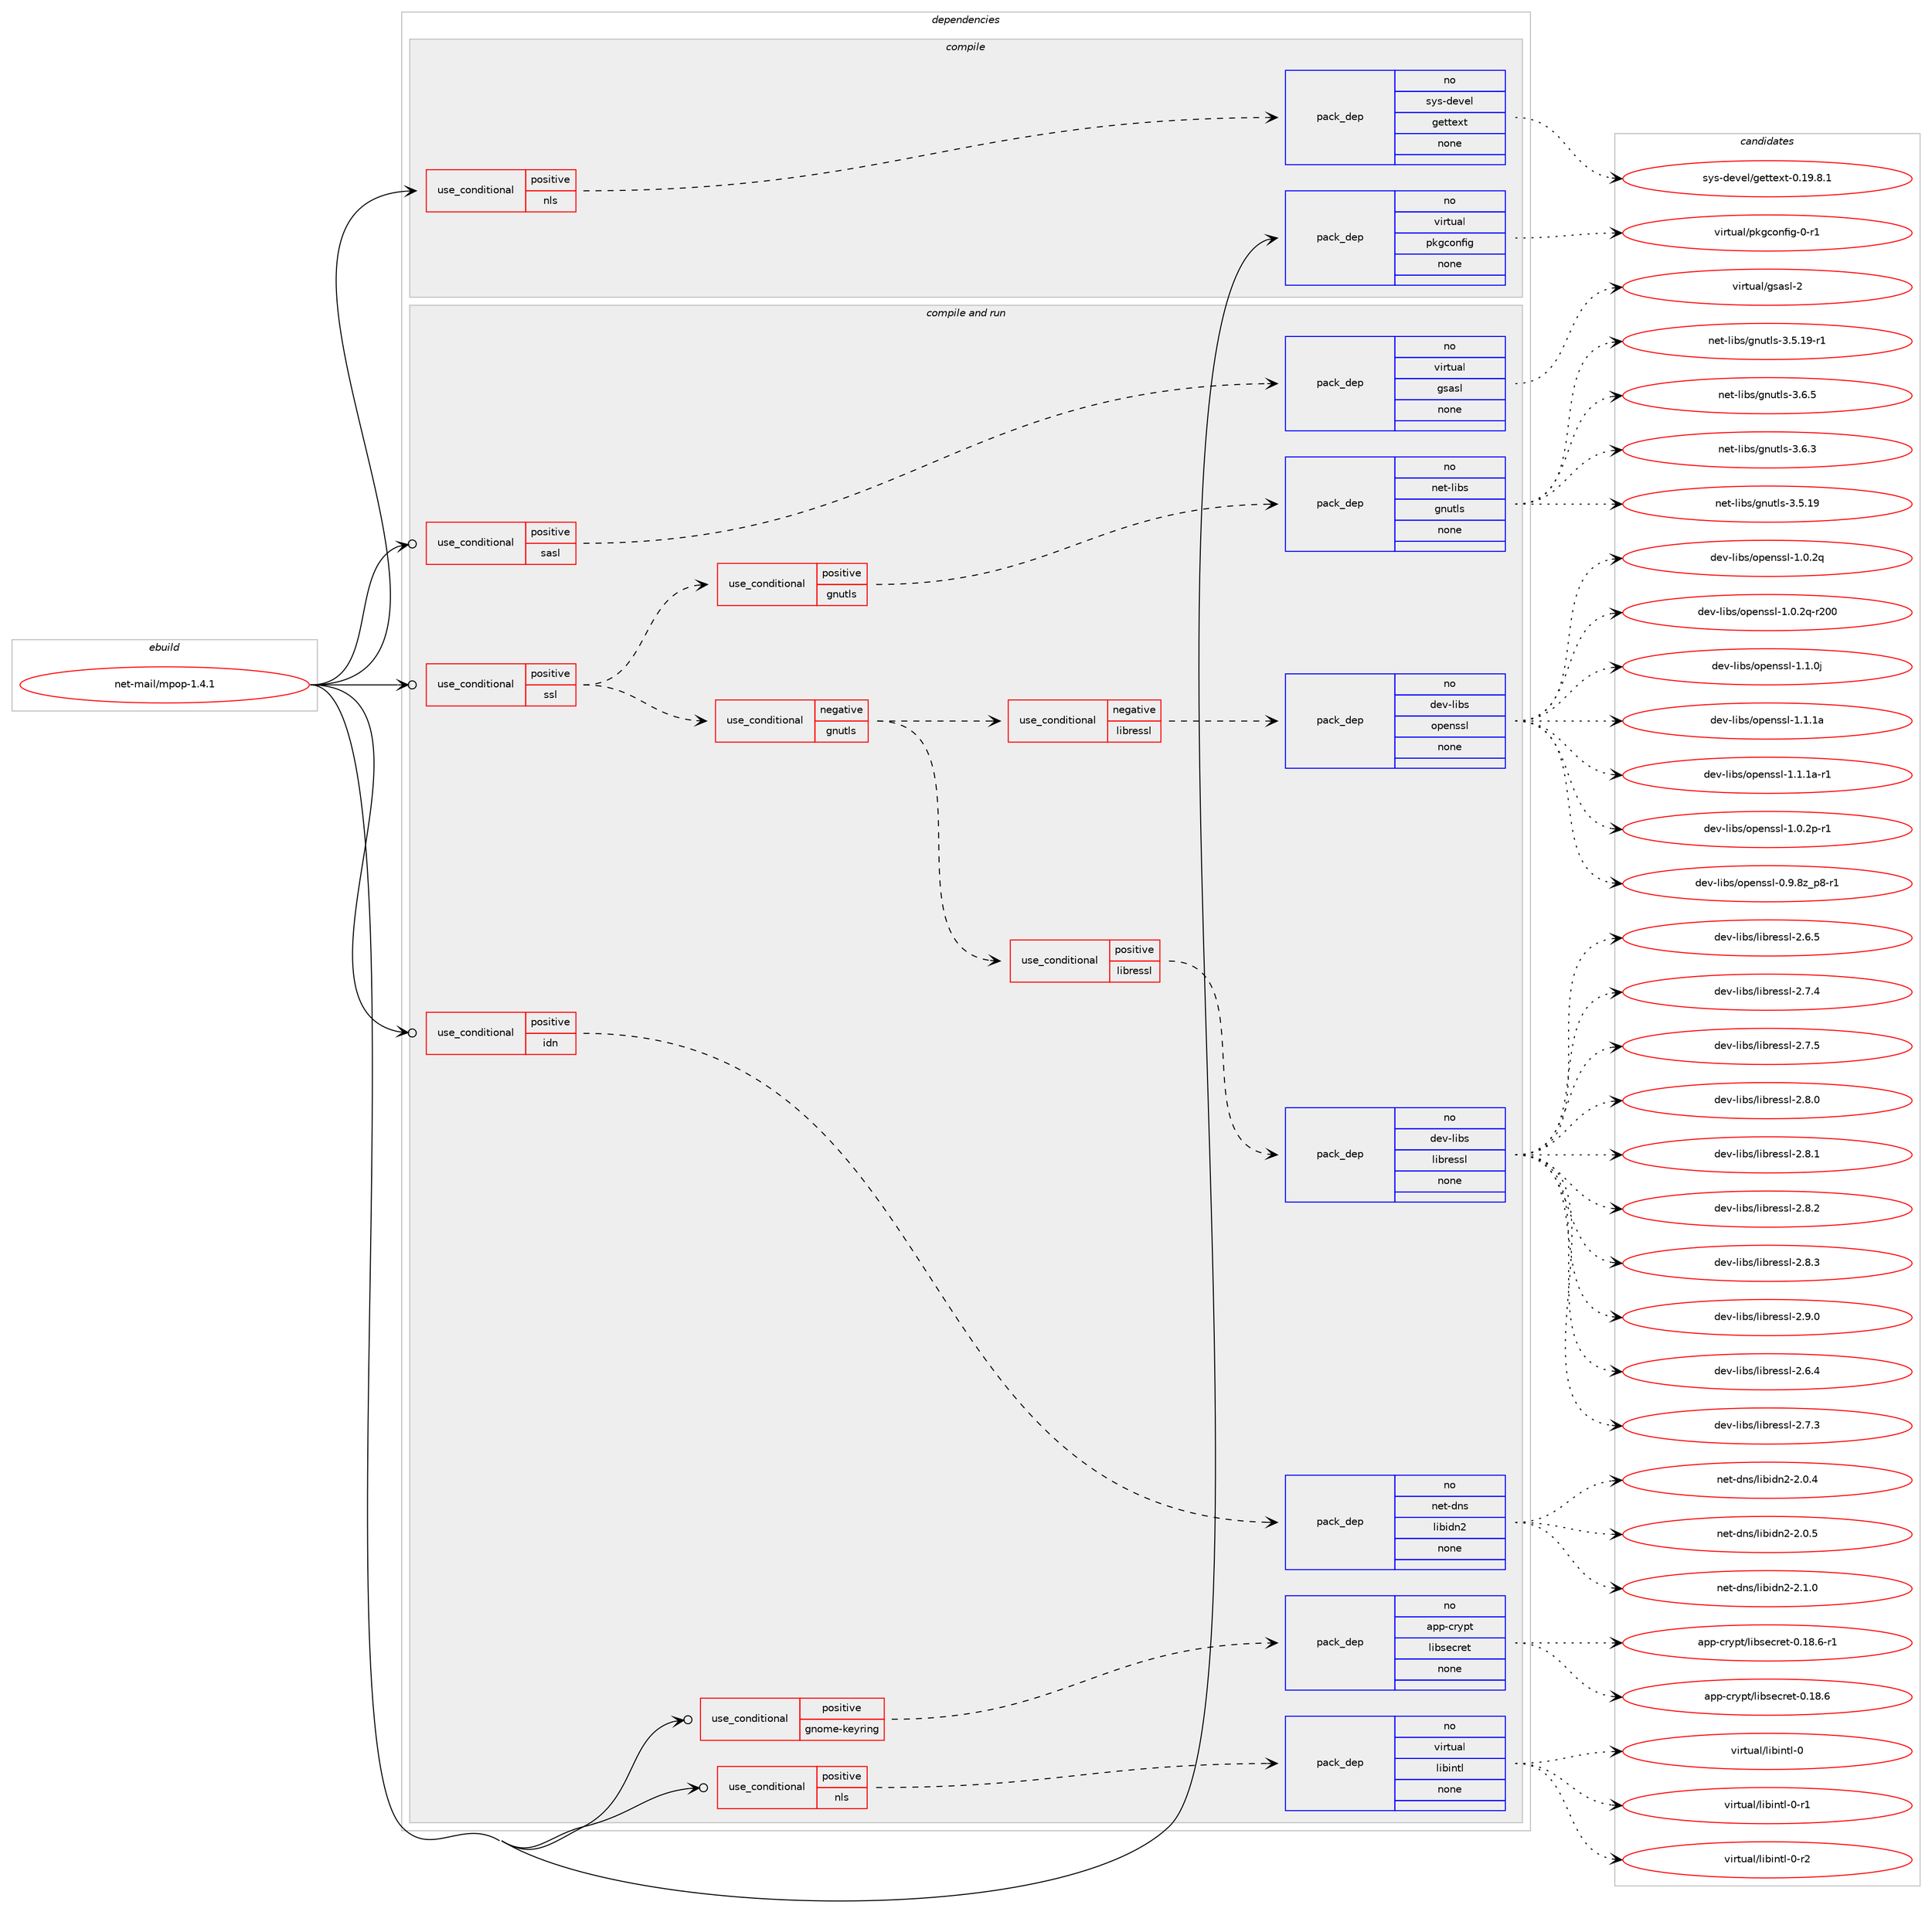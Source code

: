 digraph prolog {

# *************
# Graph options
# *************

newrank=true;
concentrate=true;
compound=true;
graph [rankdir=LR,fontname=Helvetica,fontsize=10,ranksep=1.5];#, ranksep=2.5, nodesep=0.2];
edge  [arrowhead=vee];
node  [fontname=Helvetica,fontsize=10];

# **********
# The ebuild
# **********

subgraph cluster_leftcol {
color=gray;
rank=same;
label=<<i>ebuild</i>>;
id [label="net-mail/mpop-1.4.1", color=red, width=4, href="../net-mail/mpop-1.4.1.svg"];
}

# ****************
# The dependencies
# ****************

subgraph cluster_midcol {
color=gray;
label=<<i>dependencies</i>>;
subgraph cluster_compile {
fillcolor="#eeeeee";
style=filled;
label=<<i>compile</i>>;
subgraph cond882 {
dependency4630 [label=<<TABLE BORDER="0" CELLBORDER="1" CELLSPACING="0" CELLPADDING="4"><TR><TD ROWSPAN="3" CELLPADDING="10">use_conditional</TD></TR><TR><TD>positive</TD></TR><TR><TD>nls</TD></TR></TABLE>>, shape=none, color=red];
subgraph pack3625 {
dependency4631 [label=<<TABLE BORDER="0" CELLBORDER="1" CELLSPACING="0" CELLPADDING="4" WIDTH="220"><TR><TD ROWSPAN="6" CELLPADDING="30">pack_dep</TD></TR><TR><TD WIDTH="110">no</TD></TR><TR><TD>sys-devel</TD></TR><TR><TD>gettext</TD></TR><TR><TD>none</TD></TR><TR><TD></TD></TR></TABLE>>, shape=none, color=blue];
}
dependency4630:e -> dependency4631:w [weight=20,style="dashed",arrowhead="vee"];
}
id:e -> dependency4630:w [weight=20,style="solid",arrowhead="vee"];
subgraph pack3626 {
dependency4632 [label=<<TABLE BORDER="0" CELLBORDER="1" CELLSPACING="0" CELLPADDING="4" WIDTH="220"><TR><TD ROWSPAN="6" CELLPADDING="30">pack_dep</TD></TR><TR><TD WIDTH="110">no</TD></TR><TR><TD>virtual</TD></TR><TR><TD>pkgconfig</TD></TR><TR><TD>none</TD></TR><TR><TD></TD></TR></TABLE>>, shape=none, color=blue];
}
id:e -> dependency4632:w [weight=20,style="solid",arrowhead="vee"];
}
subgraph cluster_compileandrun {
fillcolor="#eeeeee";
style=filled;
label=<<i>compile and run</i>>;
subgraph cond883 {
dependency4633 [label=<<TABLE BORDER="0" CELLBORDER="1" CELLSPACING="0" CELLPADDING="4"><TR><TD ROWSPAN="3" CELLPADDING="10">use_conditional</TD></TR><TR><TD>positive</TD></TR><TR><TD>gnome-keyring</TD></TR></TABLE>>, shape=none, color=red];
subgraph pack3627 {
dependency4634 [label=<<TABLE BORDER="0" CELLBORDER="1" CELLSPACING="0" CELLPADDING="4" WIDTH="220"><TR><TD ROWSPAN="6" CELLPADDING="30">pack_dep</TD></TR><TR><TD WIDTH="110">no</TD></TR><TR><TD>app-crypt</TD></TR><TR><TD>libsecret</TD></TR><TR><TD>none</TD></TR><TR><TD></TD></TR></TABLE>>, shape=none, color=blue];
}
dependency4633:e -> dependency4634:w [weight=20,style="dashed",arrowhead="vee"];
}
id:e -> dependency4633:w [weight=20,style="solid",arrowhead="odotvee"];
subgraph cond884 {
dependency4635 [label=<<TABLE BORDER="0" CELLBORDER="1" CELLSPACING="0" CELLPADDING="4"><TR><TD ROWSPAN="3" CELLPADDING="10">use_conditional</TD></TR><TR><TD>positive</TD></TR><TR><TD>idn</TD></TR></TABLE>>, shape=none, color=red];
subgraph pack3628 {
dependency4636 [label=<<TABLE BORDER="0" CELLBORDER="1" CELLSPACING="0" CELLPADDING="4" WIDTH="220"><TR><TD ROWSPAN="6" CELLPADDING="30">pack_dep</TD></TR><TR><TD WIDTH="110">no</TD></TR><TR><TD>net-dns</TD></TR><TR><TD>libidn2</TD></TR><TR><TD>none</TD></TR><TR><TD></TD></TR></TABLE>>, shape=none, color=blue];
}
dependency4635:e -> dependency4636:w [weight=20,style="dashed",arrowhead="vee"];
}
id:e -> dependency4635:w [weight=20,style="solid",arrowhead="odotvee"];
subgraph cond885 {
dependency4637 [label=<<TABLE BORDER="0" CELLBORDER="1" CELLSPACING="0" CELLPADDING="4"><TR><TD ROWSPAN="3" CELLPADDING="10">use_conditional</TD></TR><TR><TD>positive</TD></TR><TR><TD>nls</TD></TR></TABLE>>, shape=none, color=red];
subgraph pack3629 {
dependency4638 [label=<<TABLE BORDER="0" CELLBORDER="1" CELLSPACING="0" CELLPADDING="4" WIDTH="220"><TR><TD ROWSPAN="6" CELLPADDING="30">pack_dep</TD></TR><TR><TD WIDTH="110">no</TD></TR><TR><TD>virtual</TD></TR><TR><TD>libintl</TD></TR><TR><TD>none</TD></TR><TR><TD></TD></TR></TABLE>>, shape=none, color=blue];
}
dependency4637:e -> dependency4638:w [weight=20,style="dashed",arrowhead="vee"];
}
id:e -> dependency4637:w [weight=20,style="solid",arrowhead="odotvee"];
subgraph cond886 {
dependency4639 [label=<<TABLE BORDER="0" CELLBORDER="1" CELLSPACING="0" CELLPADDING="4"><TR><TD ROWSPAN="3" CELLPADDING="10">use_conditional</TD></TR><TR><TD>positive</TD></TR><TR><TD>sasl</TD></TR></TABLE>>, shape=none, color=red];
subgraph pack3630 {
dependency4640 [label=<<TABLE BORDER="0" CELLBORDER="1" CELLSPACING="0" CELLPADDING="4" WIDTH="220"><TR><TD ROWSPAN="6" CELLPADDING="30">pack_dep</TD></TR><TR><TD WIDTH="110">no</TD></TR><TR><TD>virtual</TD></TR><TR><TD>gsasl</TD></TR><TR><TD>none</TD></TR><TR><TD></TD></TR></TABLE>>, shape=none, color=blue];
}
dependency4639:e -> dependency4640:w [weight=20,style="dashed",arrowhead="vee"];
}
id:e -> dependency4639:w [weight=20,style="solid",arrowhead="odotvee"];
subgraph cond887 {
dependency4641 [label=<<TABLE BORDER="0" CELLBORDER="1" CELLSPACING="0" CELLPADDING="4"><TR><TD ROWSPAN="3" CELLPADDING="10">use_conditional</TD></TR><TR><TD>positive</TD></TR><TR><TD>ssl</TD></TR></TABLE>>, shape=none, color=red];
subgraph cond888 {
dependency4642 [label=<<TABLE BORDER="0" CELLBORDER="1" CELLSPACING="0" CELLPADDING="4"><TR><TD ROWSPAN="3" CELLPADDING="10">use_conditional</TD></TR><TR><TD>positive</TD></TR><TR><TD>gnutls</TD></TR></TABLE>>, shape=none, color=red];
subgraph pack3631 {
dependency4643 [label=<<TABLE BORDER="0" CELLBORDER="1" CELLSPACING="0" CELLPADDING="4" WIDTH="220"><TR><TD ROWSPAN="6" CELLPADDING="30">pack_dep</TD></TR><TR><TD WIDTH="110">no</TD></TR><TR><TD>net-libs</TD></TR><TR><TD>gnutls</TD></TR><TR><TD>none</TD></TR><TR><TD></TD></TR></TABLE>>, shape=none, color=blue];
}
dependency4642:e -> dependency4643:w [weight=20,style="dashed",arrowhead="vee"];
}
dependency4641:e -> dependency4642:w [weight=20,style="dashed",arrowhead="vee"];
subgraph cond889 {
dependency4644 [label=<<TABLE BORDER="0" CELLBORDER="1" CELLSPACING="0" CELLPADDING="4"><TR><TD ROWSPAN="3" CELLPADDING="10">use_conditional</TD></TR><TR><TD>negative</TD></TR><TR><TD>gnutls</TD></TR></TABLE>>, shape=none, color=red];
subgraph cond890 {
dependency4645 [label=<<TABLE BORDER="0" CELLBORDER="1" CELLSPACING="0" CELLPADDING="4"><TR><TD ROWSPAN="3" CELLPADDING="10">use_conditional</TD></TR><TR><TD>negative</TD></TR><TR><TD>libressl</TD></TR></TABLE>>, shape=none, color=red];
subgraph pack3632 {
dependency4646 [label=<<TABLE BORDER="0" CELLBORDER="1" CELLSPACING="0" CELLPADDING="4" WIDTH="220"><TR><TD ROWSPAN="6" CELLPADDING="30">pack_dep</TD></TR><TR><TD WIDTH="110">no</TD></TR><TR><TD>dev-libs</TD></TR><TR><TD>openssl</TD></TR><TR><TD>none</TD></TR><TR><TD></TD></TR></TABLE>>, shape=none, color=blue];
}
dependency4645:e -> dependency4646:w [weight=20,style="dashed",arrowhead="vee"];
}
dependency4644:e -> dependency4645:w [weight=20,style="dashed",arrowhead="vee"];
subgraph cond891 {
dependency4647 [label=<<TABLE BORDER="0" CELLBORDER="1" CELLSPACING="0" CELLPADDING="4"><TR><TD ROWSPAN="3" CELLPADDING="10">use_conditional</TD></TR><TR><TD>positive</TD></TR><TR><TD>libressl</TD></TR></TABLE>>, shape=none, color=red];
subgraph pack3633 {
dependency4648 [label=<<TABLE BORDER="0" CELLBORDER="1" CELLSPACING="0" CELLPADDING="4" WIDTH="220"><TR><TD ROWSPAN="6" CELLPADDING="30">pack_dep</TD></TR><TR><TD WIDTH="110">no</TD></TR><TR><TD>dev-libs</TD></TR><TR><TD>libressl</TD></TR><TR><TD>none</TD></TR><TR><TD></TD></TR></TABLE>>, shape=none, color=blue];
}
dependency4647:e -> dependency4648:w [weight=20,style="dashed",arrowhead="vee"];
}
dependency4644:e -> dependency4647:w [weight=20,style="dashed",arrowhead="vee"];
}
dependency4641:e -> dependency4644:w [weight=20,style="dashed",arrowhead="vee"];
}
id:e -> dependency4641:w [weight=20,style="solid",arrowhead="odotvee"];
}
subgraph cluster_run {
fillcolor="#eeeeee";
style=filled;
label=<<i>run</i>>;
}
}

# **************
# The candidates
# **************

subgraph cluster_choices {
rank=same;
color=gray;
label=<<i>candidates</i>>;

subgraph choice3625 {
color=black;
nodesep=1;
choice1151211154510010111810110847103101116116101120116454846495746564649 [label="sys-devel/gettext-0.19.8.1", color=red, width=4,href="../sys-devel/gettext-0.19.8.1.svg"];
dependency4631:e -> choice1151211154510010111810110847103101116116101120116454846495746564649:w [style=dotted,weight="100"];
}
subgraph choice3626 {
color=black;
nodesep=1;
choice11810511411611797108471121071039911111010210510345484511449 [label="virtual/pkgconfig-0-r1", color=red, width=4,href="../virtual/pkgconfig-0-r1.svg"];
dependency4632:e -> choice11810511411611797108471121071039911111010210510345484511449:w [style=dotted,weight="100"];
}
subgraph choice3627 {
color=black;
nodesep=1;
choice97112112459911412111211647108105981151019911410111645484649564654 [label="app-crypt/libsecret-0.18.6", color=red, width=4,href="../app-crypt/libsecret-0.18.6.svg"];
choice971121124599114121112116471081059811510199114101116454846495646544511449 [label="app-crypt/libsecret-0.18.6-r1", color=red, width=4,href="../app-crypt/libsecret-0.18.6-r1.svg"];
dependency4634:e -> choice97112112459911412111211647108105981151019911410111645484649564654:w [style=dotted,weight="100"];
dependency4634:e -> choice971121124599114121112116471081059811510199114101116454846495646544511449:w [style=dotted,weight="100"];
}
subgraph choice3628 {
color=black;
nodesep=1;
choice11010111645100110115471081059810510011050455046484652 [label="net-dns/libidn2-2.0.4", color=red, width=4,href="../net-dns/libidn2-2.0.4.svg"];
choice11010111645100110115471081059810510011050455046484653 [label="net-dns/libidn2-2.0.5", color=red, width=4,href="../net-dns/libidn2-2.0.5.svg"];
choice11010111645100110115471081059810510011050455046494648 [label="net-dns/libidn2-2.1.0", color=red, width=4,href="../net-dns/libidn2-2.1.0.svg"];
dependency4636:e -> choice11010111645100110115471081059810510011050455046484652:w [style=dotted,weight="100"];
dependency4636:e -> choice11010111645100110115471081059810510011050455046484653:w [style=dotted,weight="100"];
dependency4636:e -> choice11010111645100110115471081059810510011050455046494648:w [style=dotted,weight="100"];
}
subgraph choice3629 {
color=black;
nodesep=1;
choice1181051141161179710847108105981051101161084548 [label="virtual/libintl-0", color=red, width=4,href="../virtual/libintl-0.svg"];
choice11810511411611797108471081059810511011610845484511449 [label="virtual/libintl-0-r1", color=red, width=4,href="../virtual/libintl-0-r1.svg"];
choice11810511411611797108471081059810511011610845484511450 [label="virtual/libintl-0-r2", color=red, width=4,href="../virtual/libintl-0-r2.svg"];
dependency4638:e -> choice1181051141161179710847108105981051101161084548:w [style=dotted,weight="100"];
dependency4638:e -> choice11810511411611797108471081059810511011610845484511449:w [style=dotted,weight="100"];
dependency4638:e -> choice11810511411611797108471081059810511011610845484511450:w [style=dotted,weight="100"];
}
subgraph choice3630 {
color=black;
nodesep=1;
choice1181051141161179710847103115971151084550 [label="virtual/gsasl-2", color=red, width=4,href="../virtual/gsasl-2.svg"];
dependency4640:e -> choice1181051141161179710847103115971151084550:w [style=dotted,weight="100"];
}
subgraph choice3631 {
color=black;
nodesep=1;
choice110101116451081059811547103110117116108115455146544651 [label="net-libs/gnutls-3.6.3", color=red, width=4,href="../net-libs/gnutls-3.6.3.svg"];
choice11010111645108105981154710311011711610811545514653464957 [label="net-libs/gnutls-3.5.19", color=red, width=4,href="../net-libs/gnutls-3.5.19.svg"];
choice110101116451081059811547103110117116108115455146534649574511449 [label="net-libs/gnutls-3.5.19-r1", color=red, width=4,href="../net-libs/gnutls-3.5.19-r1.svg"];
choice110101116451081059811547103110117116108115455146544653 [label="net-libs/gnutls-3.6.5", color=red, width=4,href="../net-libs/gnutls-3.6.5.svg"];
dependency4643:e -> choice110101116451081059811547103110117116108115455146544651:w [style=dotted,weight="100"];
dependency4643:e -> choice11010111645108105981154710311011711610811545514653464957:w [style=dotted,weight="100"];
dependency4643:e -> choice110101116451081059811547103110117116108115455146534649574511449:w [style=dotted,weight="100"];
dependency4643:e -> choice110101116451081059811547103110117116108115455146544653:w [style=dotted,weight="100"];
}
subgraph choice3632 {
color=black;
nodesep=1;
choice1001011184510810598115471111121011101151151084549464846501124511449 [label="dev-libs/openssl-1.0.2p-r1", color=red, width=4,href="../dev-libs/openssl-1.0.2p-r1.svg"];
choice10010111845108105981154711111210111011511510845484657465612295112564511449 [label="dev-libs/openssl-0.9.8z_p8-r1", color=red, width=4,href="../dev-libs/openssl-0.9.8z_p8-r1.svg"];
choice100101118451081059811547111112101110115115108454946484650113 [label="dev-libs/openssl-1.0.2q", color=red, width=4,href="../dev-libs/openssl-1.0.2q.svg"];
choice10010111845108105981154711111210111011511510845494648465011345114504848 [label="dev-libs/openssl-1.0.2q-r200", color=red, width=4,href="../dev-libs/openssl-1.0.2q-r200.svg"];
choice100101118451081059811547111112101110115115108454946494648106 [label="dev-libs/openssl-1.1.0j", color=red, width=4,href="../dev-libs/openssl-1.1.0j.svg"];
choice10010111845108105981154711111210111011511510845494649464997 [label="dev-libs/openssl-1.1.1a", color=red, width=4,href="../dev-libs/openssl-1.1.1a.svg"];
choice100101118451081059811547111112101110115115108454946494649974511449 [label="dev-libs/openssl-1.1.1a-r1", color=red, width=4,href="../dev-libs/openssl-1.1.1a-r1.svg"];
dependency4646:e -> choice1001011184510810598115471111121011101151151084549464846501124511449:w [style=dotted,weight="100"];
dependency4646:e -> choice10010111845108105981154711111210111011511510845484657465612295112564511449:w [style=dotted,weight="100"];
dependency4646:e -> choice100101118451081059811547111112101110115115108454946484650113:w [style=dotted,weight="100"];
dependency4646:e -> choice10010111845108105981154711111210111011511510845494648465011345114504848:w [style=dotted,weight="100"];
dependency4646:e -> choice100101118451081059811547111112101110115115108454946494648106:w [style=dotted,weight="100"];
dependency4646:e -> choice10010111845108105981154711111210111011511510845494649464997:w [style=dotted,weight="100"];
dependency4646:e -> choice100101118451081059811547111112101110115115108454946494649974511449:w [style=dotted,weight="100"];
}
subgraph choice3633 {
color=black;
nodesep=1;
choice10010111845108105981154710810598114101115115108455046544652 [label="dev-libs/libressl-2.6.4", color=red, width=4,href="../dev-libs/libressl-2.6.4.svg"];
choice10010111845108105981154710810598114101115115108455046554651 [label="dev-libs/libressl-2.7.3", color=red, width=4,href="../dev-libs/libressl-2.7.3.svg"];
choice10010111845108105981154710810598114101115115108455046544653 [label="dev-libs/libressl-2.6.5", color=red, width=4,href="../dev-libs/libressl-2.6.5.svg"];
choice10010111845108105981154710810598114101115115108455046554652 [label="dev-libs/libressl-2.7.4", color=red, width=4,href="../dev-libs/libressl-2.7.4.svg"];
choice10010111845108105981154710810598114101115115108455046554653 [label="dev-libs/libressl-2.7.5", color=red, width=4,href="../dev-libs/libressl-2.7.5.svg"];
choice10010111845108105981154710810598114101115115108455046564648 [label="dev-libs/libressl-2.8.0", color=red, width=4,href="../dev-libs/libressl-2.8.0.svg"];
choice10010111845108105981154710810598114101115115108455046564649 [label="dev-libs/libressl-2.8.1", color=red, width=4,href="../dev-libs/libressl-2.8.1.svg"];
choice10010111845108105981154710810598114101115115108455046564650 [label="dev-libs/libressl-2.8.2", color=red, width=4,href="../dev-libs/libressl-2.8.2.svg"];
choice10010111845108105981154710810598114101115115108455046564651 [label="dev-libs/libressl-2.8.3", color=red, width=4,href="../dev-libs/libressl-2.8.3.svg"];
choice10010111845108105981154710810598114101115115108455046574648 [label="dev-libs/libressl-2.9.0", color=red, width=4,href="../dev-libs/libressl-2.9.0.svg"];
dependency4648:e -> choice10010111845108105981154710810598114101115115108455046544652:w [style=dotted,weight="100"];
dependency4648:e -> choice10010111845108105981154710810598114101115115108455046554651:w [style=dotted,weight="100"];
dependency4648:e -> choice10010111845108105981154710810598114101115115108455046544653:w [style=dotted,weight="100"];
dependency4648:e -> choice10010111845108105981154710810598114101115115108455046554652:w [style=dotted,weight="100"];
dependency4648:e -> choice10010111845108105981154710810598114101115115108455046554653:w [style=dotted,weight="100"];
dependency4648:e -> choice10010111845108105981154710810598114101115115108455046564648:w [style=dotted,weight="100"];
dependency4648:e -> choice10010111845108105981154710810598114101115115108455046564649:w [style=dotted,weight="100"];
dependency4648:e -> choice10010111845108105981154710810598114101115115108455046564650:w [style=dotted,weight="100"];
dependency4648:e -> choice10010111845108105981154710810598114101115115108455046564651:w [style=dotted,weight="100"];
dependency4648:e -> choice10010111845108105981154710810598114101115115108455046574648:w [style=dotted,weight="100"];
}
}

}
